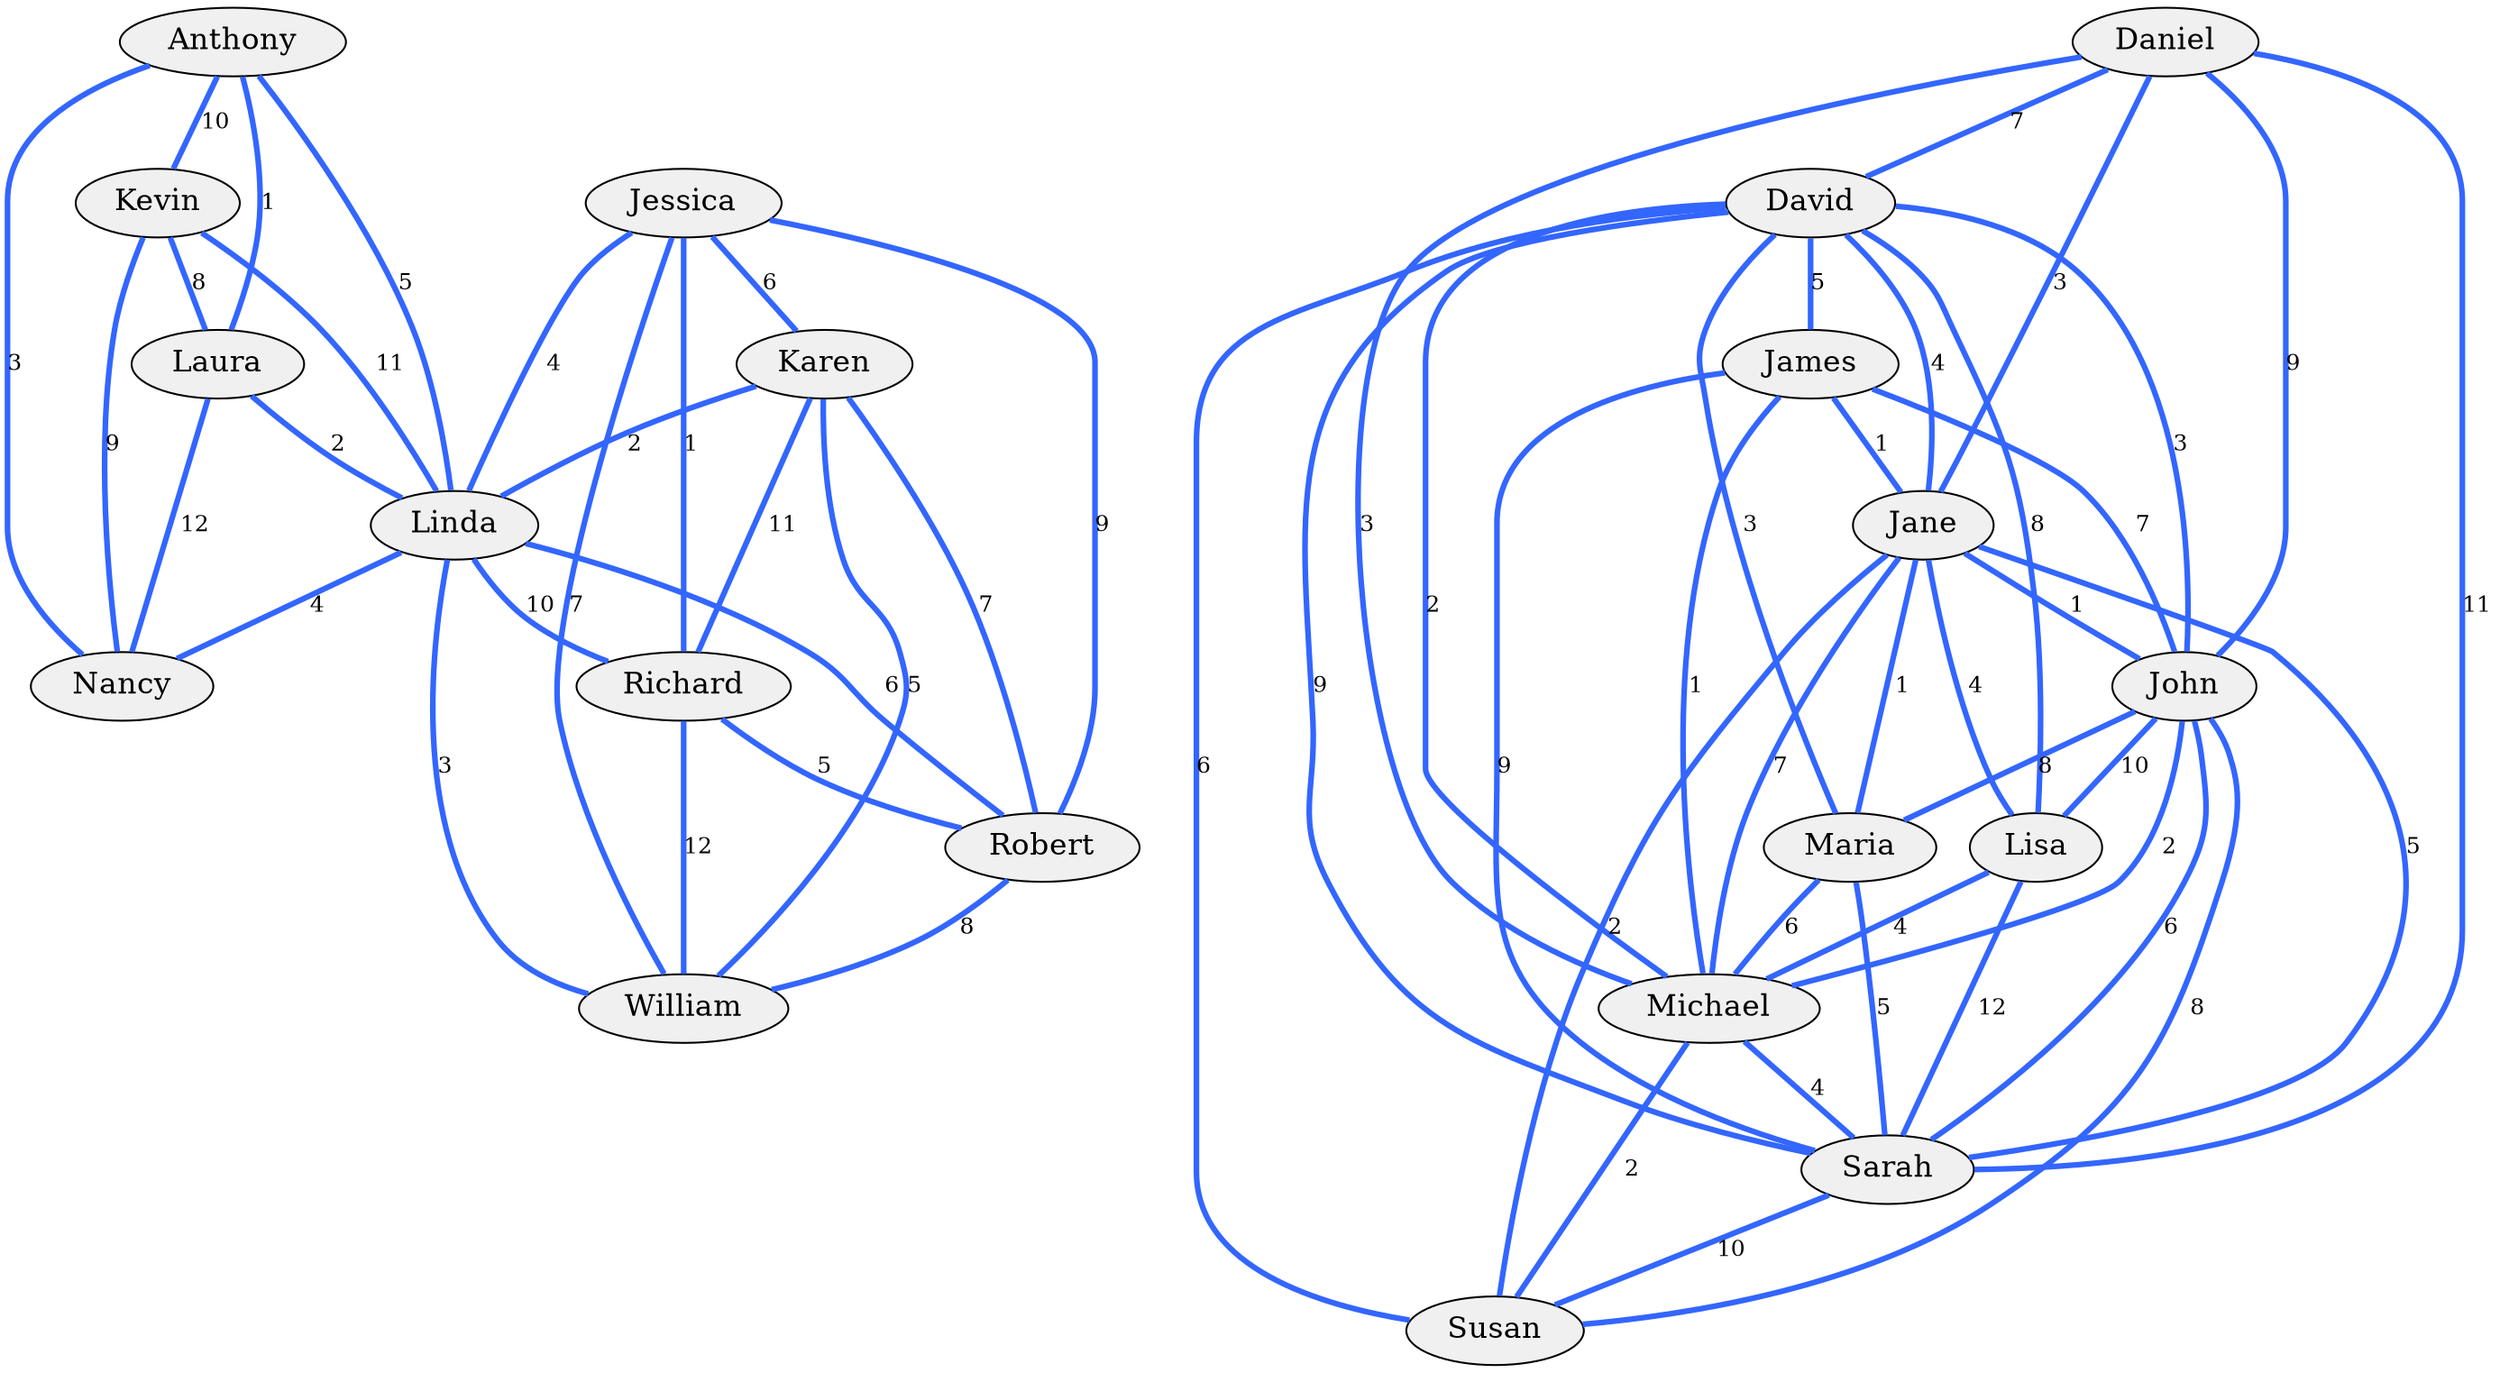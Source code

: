 graph G {
  graph [splines=true, overlap=false];
  node [style=filled, fillcolor="#f0f0f0", shape=ellipse, fontcolor=black, fontsize=16];
  edge [fontcolor="black", fontsize=12, color="#3366ff", penwidth=3];
  Laura;
  William;
  Nancy;
  David;
  Susan;
  Kevin;
  Jane;
  Jessica;
  John;
  Richard;
  Sarah;
  James;
  Lisa;
  Anthony;
  Karen;
  Michael;
  Daniel;
  Linda;
  Maria;
  Robert;
  Laura -- Nancy [label="12"];
  Laura -- Linda [label="2"];
  David -- John [label="3"];
  David -- Jane [label="4"];
  David -- Sarah [label="9"];
  David -- Michael [label="2"];
  David -- Maria [label="3"];
  David -- James [label="5"];
  David -- Susan [label="6"];
  David -- Lisa [label="8"];
  Kevin -- Laura [label="8"];
  Kevin -- Nancy [label="9"];
  Kevin -- Linda [label="11"];
  Jane -- John [label="1"];
  Jane -- Sarah [label="5"];
  Jane -- Michael [label="7"];
  Jane -- Maria [label="1"];
  Jane -- Susan [label="2"];
  Jane -- Lisa [label="4"];
  Jessica -- Robert [label="9"];
  Jessica -- Richard [label="1"];
  Jessica -- Linda [label="4"];
  Jessica -- Karen [label="6"];
  Jessica -- William [label="7"];
  John -- Sarah [label="6"];
  John -- Michael [label="2"];
  John -- Maria [label="8"];
  John -- Susan [label="8"];
  John -- Lisa [label="10"];
  Richard -- Robert [label="5"];
  Richard -- William [label="12"];
  Sarah -- Susan [label="10"];
  James -- John [label="7"];
  James -- Jane [label="1"];
  James -- Sarah [label="9"];
  James -- Michael [label="1"];
  Lisa -- Sarah [label="12"];
  Lisa -- Michael [label="4"];
  Anthony -- Kevin [label="10"];
  Anthony -- Laura [label="1"];
  Anthony -- Nancy [label="3"];
  Anthony -- Linda [label="5"];
  Karen -- Robert [label="7"];
  Karen -- Richard [label="11"];
  Karen -- Linda [label="2"];
  Karen -- William [label="5"];
  Michael -- Sarah [label="4"];
  Michael -- Susan [label="2"];
  Daniel -- John [label="9"];
  Daniel -- Jane [label="3"];
  Daniel -- David [label="7"];
  Daniel -- Sarah [label="11"];
  Daniel -- Michael [label="3"];
  Maria -- Sarah [label="5"];
  Maria -- Michael [label="6"];
  Robert -- William [label="8"];
  Linda -- Robert [label="6"];
  Linda -- Richard [label="10"];
  Linda -- William [label="3"];
  Linda -- Nancy [label="4"];
}
